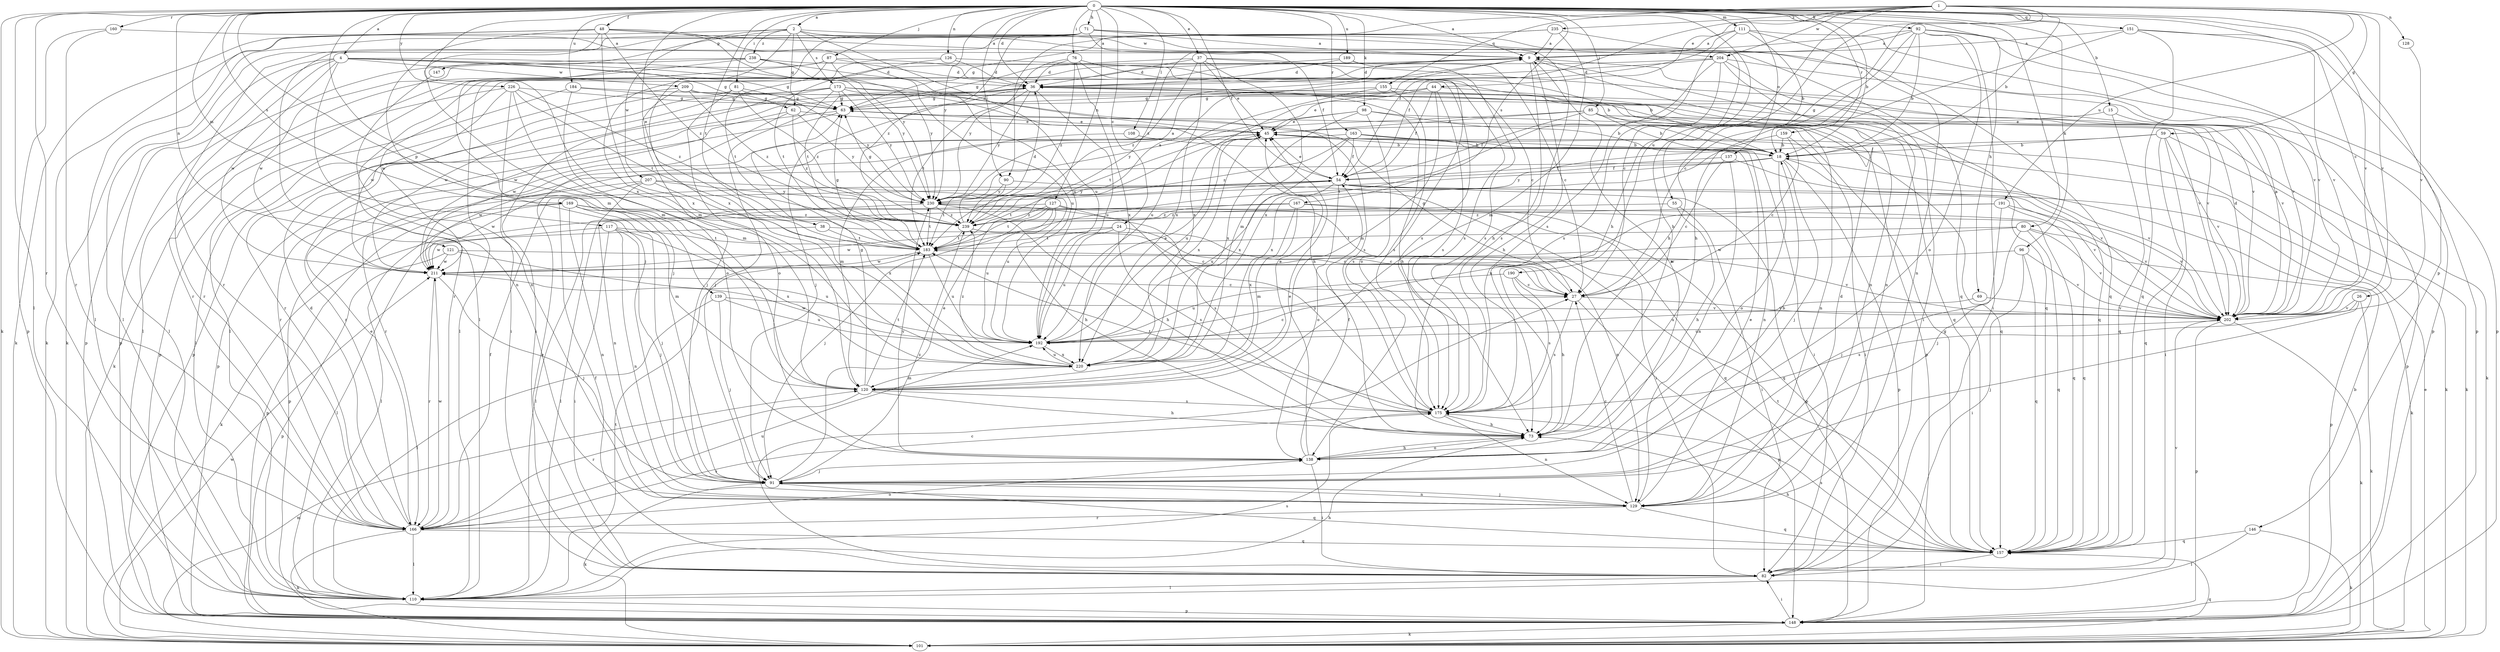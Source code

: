 strict digraph  {
0;
1;
2;
4;
9;
15;
18;
24;
26;
27;
36;
37;
38;
44;
45;
48;
54;
55;
59;
62;
63;
69;
71;
73;
76;
80;
81;
82;
85;
87;
90;
91;
92;
96;
98;
101;
108;
110;
111;
117;
120;
121;
126;
127;
128;
129;
137;
138;
139;
146;
147;
148;
151;
155;
157;
159;
160;
163;
166;
167;
169;
173;
175;
183;
184;
189;
190;
191;
192;
202;
204;
207;
209;
211;
220;
226;
230;
235;
238;
239;
0 -> 2  [label=a];
0 -> 4  [label=a];
0 -> 9  [label=a];
0 -> 15  [label=b];
0 -> 18  [label=b];
0 -> 24  [label=c];
0 -> 26  [label=c];
0 -> 36  [label=d];
0 -> 37  [label=e];
0 -> 38  [label=e];
0 -> 48  [label=f];
0 -> 54  [label=f];
0 -> 69  [label=h];
0 -> 71  [label=h];
0 -> 73  [label=h];
0 -> 76  [label=i];
0 -> 80  [label=i];
0 -> 81  [label=i];
0 -> 85  [label=j];
0 -> 87  [label=j];
0 -> 90  [label=j];
0 -> 92  [label=k];
0 -> 96  [label=k];
0 -> 98  [label=k];
0 -> 101  [label=k];
0 -> 108  [label=l];
0 -> 110  [label=l];
0 -> 111  [label=m];
0 -> 117  [label=m];
0 -> 120  [label=m];
0 -> 121  [label=n];
0 -> 126  [label=n];
0 -> 127  [label=n];
0 -> 137  [label=o];
0 -> 139  [label=p];
0 -> 146  [label=p];
0 -> 151  [label=q];
0 -> 159  [label=r];
0 -> 160  [label=r];
0 -> 163  [label=r];
0 -> 166  [label=r];
0 -> 167  [label=s];
0 -> 169  [label=s];
0 -> 183  [label=t];
0 -> 184  [label=u];
0 -> 189  [label=u];
0 -> 202  [label=v];
0 -> 220  [label=x];
0 -> 226  [label=y];
0 -> 230  [label=y];
1 -> 18  [label=b];
1 -> 44  [label=e];
1 -> 54  [label=f];
1 -> 55  [label=g];
1 -> 59  [label=g];
1 -> 73  [label=h];
1 -> 90  [label=j];
1 -> 128  [label=n];
1 -> 155  [label=q];
1 -> 190  [label=u];
1 -> 191  [label=u];
1 -> 202  [label=v];
1 -> 204  [label=w];
1 -> 235  [label=z];
2 -> 9  [label=a];
2 -> 27  [label=c];
2 -> 62  [label=g];
2 -> 101  [label=k];
2 -> 147  [label=p];
2 -> 173  [label=s];
2 -> 192  [label=u];
2 -> 204  [label=w];
2 -> 207  [label=w];
2 -> 220  [label=x];
2 -> 238  [label=z];
4 -> 45  [label=e];
4 -> 62  [label=g];
4 -> 63  [label=g];
4 -> 110  [label=l];
4 -> 129  [label=n];
4 -> 148  [label=p];
4 -> 166  [label=r];
4 -> 209  [label=w];
4 -> 211  [label=w];
4 -> 230  [label=y];
9 -> 36  [label=d];
9 -> 73  [label=h];
9 -> 110  [label=l];
9 -> 129  [label=n];
9 -> 157  [label=q];
9 -> 166  [label=r];
9 -> 175  [label=s];
9 -> 220  [label=x];
15 -> 45  [label=e];
15 -> 148  [label=p];
15 -> 157  [label=q];
18 -> 54  [label=f];
18 -> 91  [label=j];
18 -> 138  [label=o];
18 -> 148  [label=p];
18 -> 202  [label=v];
18 -> 211  [label=w];
18 -> 230  [label=y];
24 -> 27  [label=c];
24 -> 175  [label=s];
24 -> 183  [label=t];
24 -> 192  [label=u];
24 -> 211  [label=w];
26 -> 91  [label=j];
26 -> 101  [label=k];
26 -> 175  [label=s];
26 -> 202  [label=v];
27 -> 63  [label=g];
27 -> 148  [label=p];
27 -> 175  [label=s];
27 -> 202  [label=v];
36 -> 63  [label=g];
36 -> 73  [label=h];
36 -> 91  [label=j];
36 -> 148  [label=p];
36 -> 183  [label=t];
36 -> 192  [label=u];
36 -> 211  [label=w];
36 -> 230  [label=y];
37 -> 36  [label=d];
37 -> 45  [label=e];
37 -> 63  [label=g];
37 -> 120  [label=m];
37 -> 138  [label=o];
37 -> 202  [label=v];
37 -> 220  [label=x];
37 -> 239  [label=z];
38 -> 27  [label=c];
38 -> 110  [label=l];
38 -> 183  [label=t];
44 -> 45  [label=e];
44 -> 54  [label=f];
44 -> 63  [label=g];
44 -> 120  [label=m];
44 -> 157  [label=q];
44 -> 175  [label=s];
45 -> 18  [label=b];
45 -> 101  [label=k];
45 -> 192  [label=u];
45 -> 220  [label=x];
48 -> 9  [label=a];
48 -> 91  [label=j];
48 -> 101  [label=k];
48 -> 110  [label=l];
48 -> 120  [label=m];
48 -> 192  [label=u];
48 -> 220  [label=x];
48 -> 230  [label=y];
48 -> 239  [label=z];
54 -> 45  [label=e];
54 -> 101  [label=k];
54 -> 138  [label=o];
54 -> 148  [label=p];
54 -> 183  [label=t];
54 -> 192  [label=u];
54 -> 202  [label=v];
54 -> 230  [label=y];
55 -> 73  [label=h];
55 -> 82  [label=i];
55 -> 239  [label=z];
59 -> 18  [label=b];
59 -> 82  [label=i];
59 -> 101  [label=k];
59 -> 157  [label=q];
59 -> 183  [label=t];
59 -> 202  [label=v];
62 -> 45  [label=e];
62 -> 166  [label=r];
62 -> 211  [label=w];
62 -> 230  [label=y];
62 -> 239  [label=z];
63 -> 45  [label=e];
63 -> 148  [label=p];
63 -> 166  [label=r];
69 -> 192  [label=u];
69 -> 202  [label=v];
71 -> 9  [label=a];
71 -> 54  [label=f];
71 -> 73  [label=h];
71 -> 101  [label=k];
71 -> 110  [label=l];
71 -> 120  [label=m];
71 -> 157  [label=q];
71 -> 166  [label=r];
71 -> 202  [label=v];
71 -> 239  [label=z];
73 -> 138  [label=o];
76 -> 27  [label=c];
76 -> 36  [label=d];
76 -> 175  [label=s];
76 -> 220  [label=x];
76 -> 230  [label=y];
76 -> 239  [label=z];
80 -> 91  [label=j];
80 -> 148  [label=p];
80 -> 157  [label=q];
80 -> 183  [label=t];
80 -> 202  [label=v];
80 -> 211  [label=w];
81 -> 63  [label=g];
81 -> 138  [label=o];
81 -> 166  [label=r];
81 -> 230  [label=y];
81 -> 239  [label=z];
82 -> 27  [label=c];
82 -> 45  [label=e];
82 -> 54  [label=f];
82 -> 110  [label=l];
82 -> 202  [label=v];
85 -> 18  [label=b];
85 -> 45  [label=e];
85 -> 54  [label=f];
85 -> 101  [label=k];
85 -> 129  [label=n];
85 -> 183  [label=t];
87 -> 36  [label=d];
87 -> 110  [label=l];
87 -> 166  [label=r];
87 -> 175  [label=s];
87 -> 183  [label=t];
87 -> 192  [label=u];
90 -> 82  [label=i];
90 -> 183  [label=t];
90 -> 230  [label=y];
91 -> 45  [label=e];
91 -> 101  [label=k];
91 -> 129  [label=n];
91 -> 157  [label=q];
91 -> 239  [label=z];
92 -> 9  [label=a];
92 -> 18  [label=b];
92 -> 27  [label=c];
92 -> 73  [label=h];
92 -> 82  [label=i];
92 -> 138  [label=o];
92 -> 148  [label=p];
92 -> 202  [label=v];
92 -> 239  [label=z];
96 -> 82  [label=i];
96 -> 157  [label=q];
96 -> 202  [label=v];
96 -> 211  [label=w];
98 -> 18  [label=b];
98 -> 45  [label=e];
98 -> 157  [label=q];
98 -> 175  [label=s];
98 -> 220  [label=x];
98 -> 230  [label=y];
101 -> 45  [label=e];
101 -> 120  [label=m];
101 -> 157  [label=q];
101 -> 211  [label=w];
108 -> 18  [label=b];
108 -> 120  [label=m];
110 -> 73  [label=h];
110 -> 148  [label=p];
110 -> 175  [label=s];
110 -> 183  [label=t];
111 -> 9  [label=a];
111 -> 18  [label=b];
111 -> 54  [label=f];
111 -> 148  [label=p];
111 -> 157  [label=q];
111 -> 175  [label=s];
117 -> 82  [label=i];
117 -> 91  [label=j];
117 -> 129  [label=n];
117 -> 183  [label=t];
117 -> 211  [label=w];
117 -> 220  [label=x];
120 -> 45  [label=e];
120 -> 63  [label=g];
120 -> 73  [label=h];
120 -> 166  [label=r];
120 -> 175  [label=s];
120 -> 183  [label=t];
121 -> 148  [label=p];
121 -> 192  [label=u];
121 -> 202  [label=v];
121 -> 211  [label=w];
126 -> 18  [label=b];
126 -> 36  [label=d];
126 -> 110  [label=l];
126 -> 183  [label=t];
127 -> 73  [label=h];
127 -> 91  [label=j];
127 -> 101  [label=k];
127 -> 157  [label=q];
127 -> 175  [label=s];
127 -> 183  [label=t];
127 -> 192  [label=u];
127 -> 239  [label=z];
128 -> 202  [label=v];
129 -> 27  [label=c];
129 -> 36  [label=d];
129 -> 45  [label=e];
129 -> 91  [label=j];
129 -> 157  [label=q];
129 -> 166  [label=r];
137 -> 27  [label=c];
137 -> 54  [label=f];
137 -> 129  [label=n];
137 -> 202  [label=v];
138 -> 9  [label=a];
138 -> 18  [label=b];
138 -> 45  [label=e];
138 -> 54  [label=f];
138 -> 73  [label=h];
138 -> 82  [label=i];
138 -> 91  [label=j];
138 -> 230  [label=y];
139 -> 91  [label=j];
139 -> 110  [label=l];
139 -> 192  [label=u];
139 -> 202  [label=v];
146 -> 101  [label=k];
146 -> 110  [label=l];
146 -> 157  [label=q];
147 -> 129  [label=n];
148 -> 18  [label=b];
148 -> 82  [label=i];
148 -> 101  [label=k];
151 -> 9  [label=a];
151 -> 73  [label=h];
151 -> 148  [label=p];
151 -> 157  [label=q];
151 -> 202  [label=v];
155 -> 63  [label=g];
155 -> 175  [label=s];
155 -> 192  [label=u];
155 -> 202  [label=v];
157 -> 63  [label=g];
157 -> 73  [label=h];
157 -> 82  [label=i];
157 -> 175  [label=s];
157 -> 183  [label=t];
159 -> 18  [label=b];
159 -> 27  [label=c];
159 -> 82  [label=i];
159 -> 220  [label=x];
160 -> 9  [label=a];
160 -> 148  [label=p];
160 -> 166  [label=r];
163 -> 18  [label=b];
163 -> 54  [label=f];
163 -> 82  [label=i];
163 -> 129  [label=n];
163 -> 166  [label=r];
163 -> 220  [label=x];
163 -> 239  [label=z];
166 -> 36  [label=d];
166 -> 45  [label=e];
166 -> 54  [label=f];
166 -> 101  [label=k];
166 -> 110  [label=l];
166 -> 138  [label=o];
166 -> 157  [label=q];
166 -> 175  [label=s];
166 -> 192  [label=u];
166 -> 211  [label=w];
167 -> 110  [label=l];
167 -> 120  [label=m];
167 -> 157  [label=q];
167 -> 202  [label=v];
167 -> 220  [label=x];
167 -> 239  [label=z];
169 -> 91  [label=j];
169 -> 110  [label=l];
169 -> 120  [label=m];
169 -> 129  [label=n];
169 -> 148  [label=p];
169 -> 157  [label=q];
169 -> 239  [label=z];
173 -> 63  [label=g];
173 -> 73  [label=h];
173 -> 82  [label=i];
173 -> 91  [label=j];
173 -> 148  [label=p];
173 -> 175  [label=s];
173 -> 202  [label=v];
173 -> 211  [label=w];
173 -> 230  [label=y];
175 -> 73  [label=h];
175 -> 129  [label=n];
175 -> 183  [label=t];
175 -> 230  [label=y];
183 -> 63  [label=g];
183 -> 192  [label=u];
183 -> 211  [label=w];
184 -> 63  [label=g];
184 -> 138  [label=o];
184 -> 148  [label=p];
184 -> 157  [label=q];
189 -> 27  [label=c];
189 -> 36  [label=d];
189 -> 175  [label=s];
189 -> 183  [label=t];
190 -> 27  [label=c];
190 -> 73  [label=h];
190 -> 175  [label=s];
190 -> 192  [label=u];
191 -> 91  [label=j];
191 -> 157  [label=q];
191 -> 192  [label=u];
191 -> 202  [label=v];
191 -> 239  [label=z];
192 -> 27  [label=c];
192 -> 45  [label=e];
192 -> 211  [label=w];
192 -> 220  [label=x];
202 -> 9  [label=a];
202 -> 36  [label=d];
202 -> 101  [label=k];
202 -> 148  [label=p];
202 -> 192  [label=u];
204 -> 36  [label=d];
204 -> 82  [label=i];
204 -> 129  [label=n];
204 -> 175  [label=s];
204 -> 202  [label=v];
204 -> 211  [label=w];
204 -> 220  [label=x];
207 -> 129  [label=n];
207 -> 148  [label=p];
207 -> 192  [label=u];
207 -> 211  [label=w];
207 -> 220  [label=x];
207 -> 230  [label=y];
209 -> 63  [label=g];
209 -> 91  [label=j];
209 -> 110  [label=l];
209 -> 202  [label=v];
209 -> 239  [label=z];
211 -> 27  [label=c];
211 -> 91  [label=j];
211 -> 166  [label=r];
220 -> 120  [label=m];
220 -> 192  [label=u];
220 -> 239  [label=z];
226 -> 63  [label=g];
226 -> 82  [label=i];
226 -> 101  [label=k];
226 -> 120  [label=m];
226 -> 183  [label=t];
226 -> 211  [label=w];
226 -> 239  [label=z];
230 -> 9  [label=a];
230 -> 63  [label=g];
230 -> 73  [label=h];
230 -> 110  [label=l];
230 -> 129  [label=n];
230 -> 183  [label=t];
230 -> 239  [label=z];
235 -> 9  [label=a];
235 -> 63  [label=g];
235 -> 110  [label=l];
235 -> 120  [label=m];
235 -> 129  [label=n];
238 -> 18  [label=b];
238 -> 36  [label=d];
238 -> 91  [label=j];
238 -> 148  [label=p];
238 -> 211  [label=w];
238 -> 230  [label=y];
239 -> 9  [label=a];
239 -> 27  [label=c];
239 -> 36  [label=d];
239 -> 183  [label=t];
}
